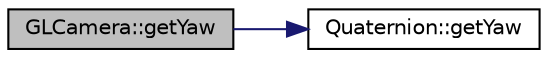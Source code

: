 digraph "GLCamera::getYaw"
{
 // INTERACTIVE_SVG=YES
  edge [fontname="Helvetica",fontsize="10",labelfontname="Helvetica",labelfontsize="10"];
  node [fontname="Helvetica",fontsize="10",shape=record];
  rankdir="LR";
  Node1 [label="GLCamera::getYaw",height=0.2,width=0.4,color="black", fillcolor="grey75", style="filled", fontcolor="black"];
  Node1 -> Node2 [color="midnightblue",fontsize="10",style="solid",fontname="Helvetica"];
  Node2 [label="Quaternion::getYaw",height=0.2,width=0.4,color="black", fillcolor="white", style="filled",URL="$dc/de3/class_quaternion.html#a4fc2f078f4b34d355bb9f06665e7b1cb"];
}
